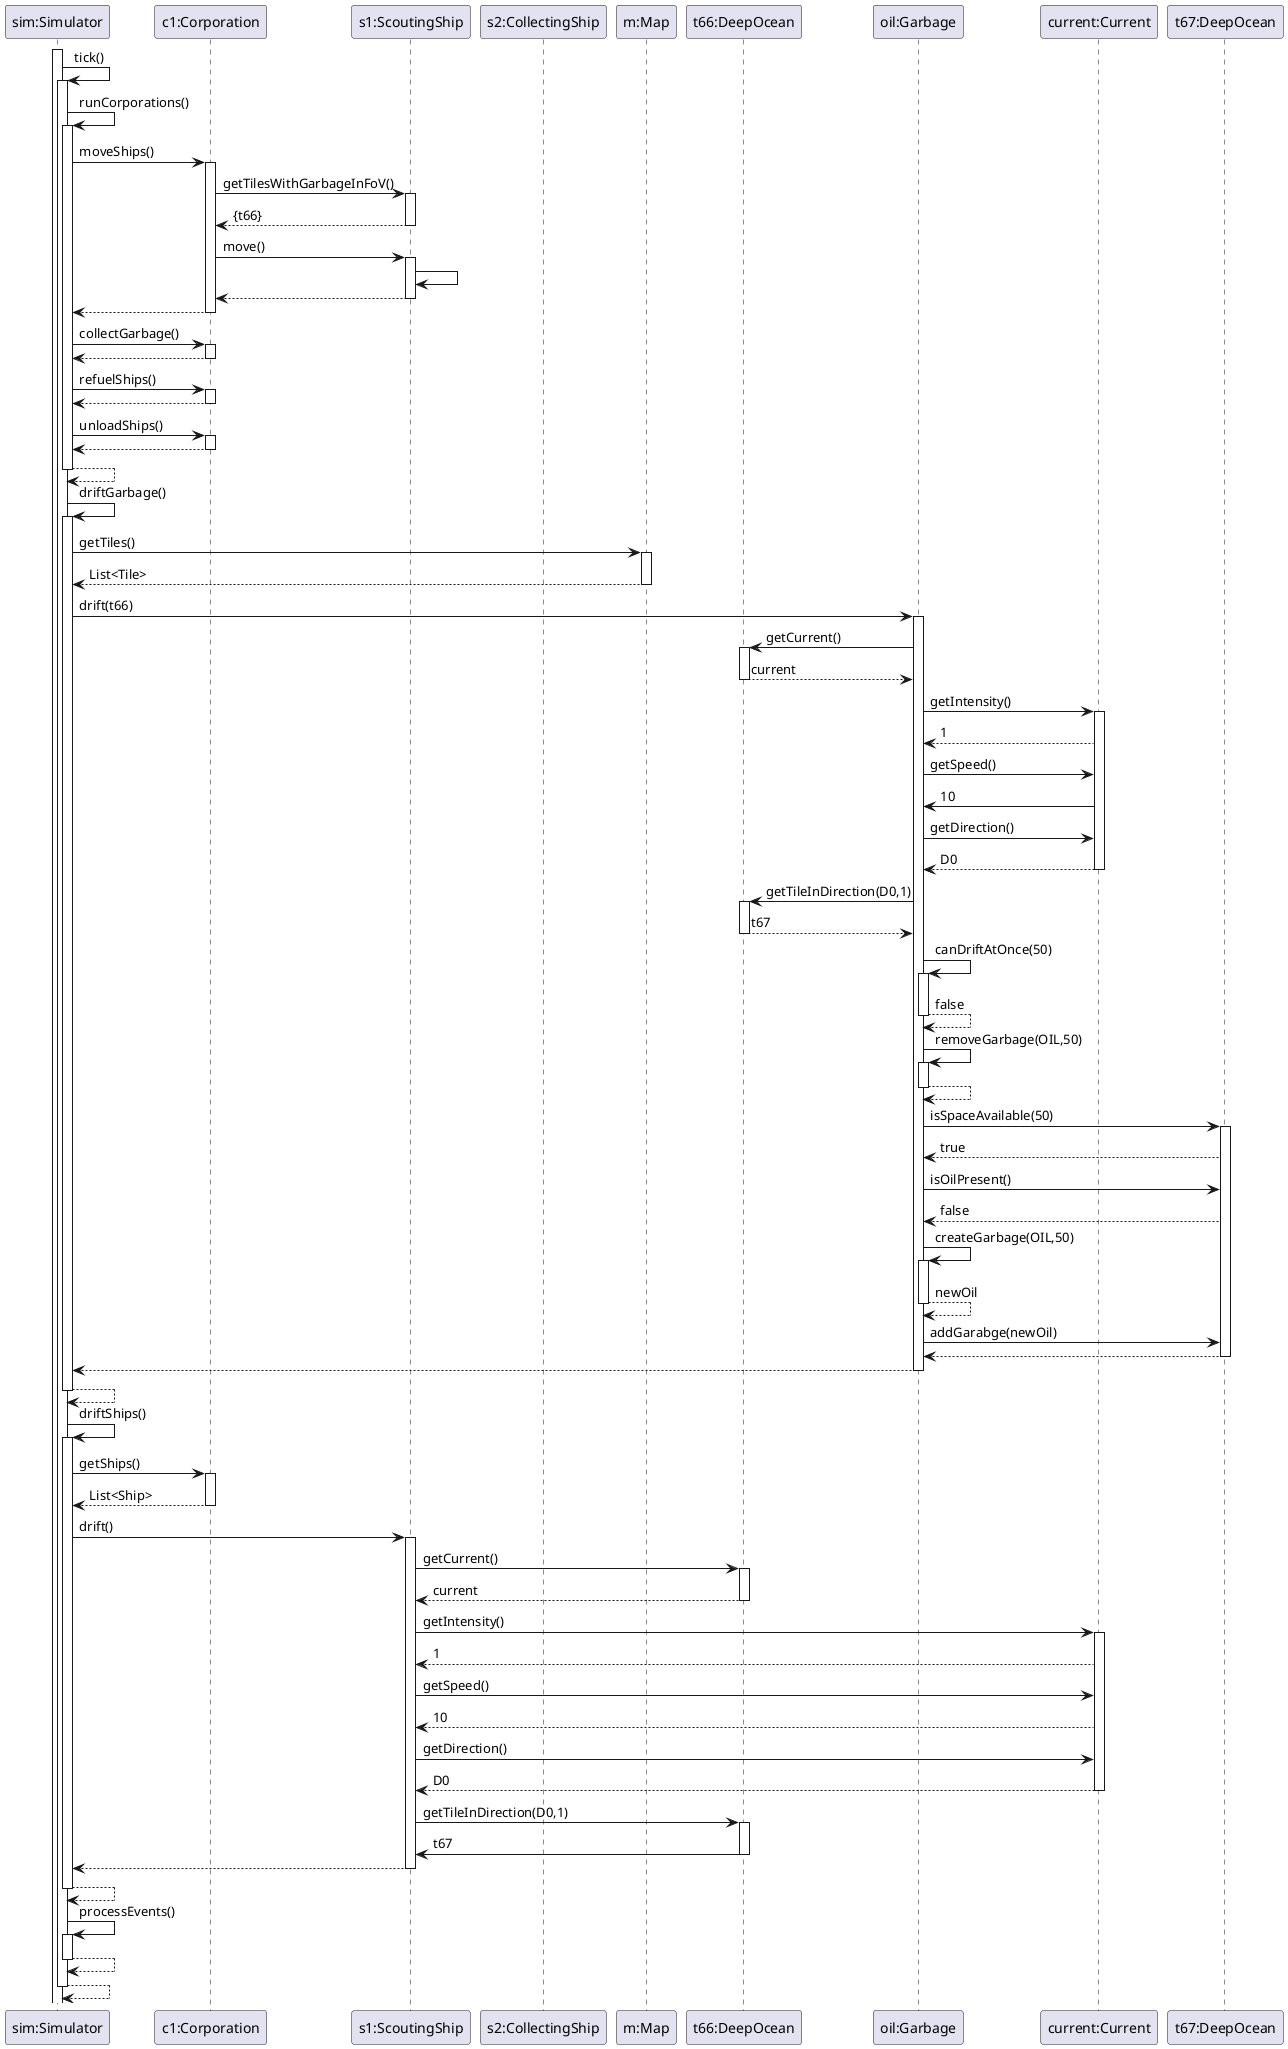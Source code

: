 @startuml
participant "sim:Simulator" as s
participant "c1:Corporation" as c1
participant "s1:ScoutingShip" as scouting
participant "s2:CollectingShip" as collecting
participant "m:Map" as m
participant "t66:DeepOcean" as t66
participant "oil:Garbage" as oil
participant "current:Current" as current
participant "t67:DeepOcean" as t67




activate s

s -> s: tick()
activate s

s -> s: runCorporations()
activate s

s -> c1: moveShips()
activate c1

c1 -> scouting: getTilesWithGarbageInFoV()
activate scouting

scouting --> c1: {t66}
deactivate scouting


c1 -> scouting: move()
activate scouting

scouting -> scouting:


scouting --> c1
deactivate scouting


c1 --> s
deactivate c1


s -> c1: collectGarbage()
activate c1
c1--> s
deactivate c1


s -> c1: refuelShips()
activate c1
c1--> s
deactivate c1

s -> c1: unloadShips()
activate c1

c1 --> s
deactivate c1


s --> s
deactivate s

s -> s: driftGarbage()
activate s

s -> m: getTiles()
activate m

m --> s : List<Tile>
deactivate m

s -> oil: drift(t66)
activate oil

oil -> t66: getCurrent()
activate t66

t66 --> oil: current
deactivate t66

oil -> current: getIntensity()
activate current

current --> oil: 1



oil -> current: getSpeed()
current-> oil: 10

oil -> current: getDirection()
current --> oil: D0
deactivate current
oil -> t66: getTileInDirection(D0,1)
activate t66

t66 --> oil: t67
deactivate t66

oil -> oil: canDriftAtOnce(50)
activate oil
oil --> oil: false
deactivate oil


oil -> oil: removeGarbage(OIL,50)
activate oil

oil --> oil
deactivate oil

'need loop to check other tiles if space is not availabel
oil -> t67: isSpaceAvailable(50)
activate t67

t67 --> oil: true

oil -> t67 : isOilPresent()

t67 --> oil: false



oil -> oil: createGarbage(OIL,50)
activate oil

oil --> oil: newOil
deactivate oil

' Here the problem is: Current can drift more than 1 tile, but we call drift(t67,curr)
' without actually computing the destination tile, we just assume it goes there and then
' query getIntensity() and getSpeed() which makes no sense at this point.






oil -> t67: addGarabge(newOil)
t67 --> oil
deactivate t67

oil --> s
deactivate oil

s --> s
deactivate s


s -> s: driftShips()
activate s

s -> c1: getShips()
activate c1

c1 --> s: List<Ship>
deactivate c1
s -> scouting: drift()
activate scouting

scouting -> t66: getCurrent()
activate t66

t66 --> scouting: current
deactivate t66


scouting -> current: getIntensity()
activate current

current --> scouting: 1

scouting -> current: getSpeed()
current --> scouting: 10

scouting -> current: getDirection()
current --> scouting: D0
deactivate current

scouting -> t66: getTileInDirection(D0,1)
activate t66

t66 -> scouting: t67
deactivate t66


scouting --> s
deactivate scouting

s --> s
deactivate s
s -> s: processEvents()
activate s
s --> s
deactivate s

s --> s
deactivate s

@enduml